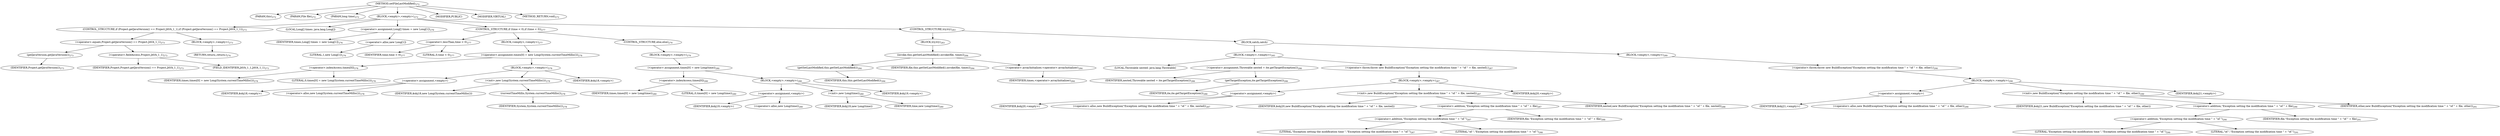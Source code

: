 digraph "setFileLastModified" {  
"494" [label = <(METHOD,setFileLastModified)<SUB>272</SUB>> ]
"32" [label = <(PARAM,this)<SUB>272</SUB>> ]
"495" [label = <(PARAM,File file)<SUB>272</SUB>> ]
"496" [label = <(PARAM,long time)<SUB>272</SUB>> ]
"497" [label = <(BLOCK,&lt;empty&gt;,&lt;empty&gt;)<SUB>272</SUB>> ]
"498" [label = <(CONTROL_STRUCTURE,if (Project.getJavaVersion() == Project.JAVA_1_1),if (Project.getJavaVersion() == Project.JAVA_1_1))<SUB>273</SUB>> ]
"499" [label = <(&lt;operator&gt;.equals,Project.getJavaVersion() == Project.JAVA_1_1)<SUB>273</SUB>> ]
"500" [label = <(getJavaVersion,getJavaVersion())<SUB>273</SUB>> ]
"501" [label = <(IDENTIFIER,Project,getJavaVersion())<SUB>273</SUB>> ]
"502" [label = <(&lt;operator&gt;.fieldAccess,Project.JAVA_1_1)<SUB>273</SUB>> ]
"503" [label = <(IDENTIFIER,Project,Project.getJavaVersion() == Project.JAVA_1_1)<SUB>273</SUB>> ]
"504" [label = <(FIELD_IDENTIFIER,JAVA_1_1,JAVA_1_1)<SUB>273</SUB>> ]
"505" [label = <(BLOCK,&lt;empty&gt;,&lt;empty&gt;)<SUB>273</SUB>> ]
"506" [label = <(RETURN,return;,return;)<SUB>274</SUB>> ]
"507" [label = <(LOCAL,Long[] times: java.lang.Long[])> ]
"508" [label = <(&lt;operator&gt;.assignment,Long[] times = new Long[1])<SUB>276</SUB>> ]
"509" [label = <(IDENTIFIER,times,Long[] times = new Long[1])<SUB>276</SUB>> ]
"510" [label = <(&lt;operator&gt;.alloc,new Long[1])> ]
"511" [label = <(LITERAL,1,new Long[1])<SUB>276</SUB>> ]
"512" [label = <(CONTROL_STRUCTURE,if (time &lt; 0),if (time &lt; 0))<SUB>277</SUB>> ]
"513" [label = <(&lt;operator&gt;.lessThan,time &lt; 0)<SUB>277</SUB>> ]
"514" [label = <(IDENTIFIER,time,time &lt; 0)<SUB>277</SUB>> ]
"515" [label = <(LITERAL,0,time &lt; 0)<SUB>277</SUB>> ]
"516" [label = <(BLOCK,&lt;empty&gt;,&lt;empty&gt;)<SUB>277</SUB>> ]
"517" [label = <(&lt;operator&gt;.assignment,times[0] = new Long(System.currentTimeMillis()))<SUB>278</SUB>> ]
"518" [label = <(&lt;operator&gt;.indexAccess,times[0])<SUB>278</SUB>> ]
"519" [label = <(IDENTIFIER,times,times[0] = new Long(System.currentTimeMillis()))<SUB>278</SUB>> ]
"520" [label = <(LITERAL,0,times[0] = new Long(System.currentTimeMillis()))<SUB>278</SUB>> ]
"521" [label = <(BLOCK,&lt;empty&gt;,&lt;empty&gt;)<SUB>278</SUB>> ]
"522" [label = <(&lt;operator&gt;.assignment,&lt;empty&gt;)> ]
"523" [label = <(IDENTIFIER,$obj18,&lt;empty&gt;)> ]
"524" [label = <(&lt;operator&gt;.alloc,new Long(System.currentTimeMillis()))<SUB>278</SUB>> ]
"525" [label = <(&lt;init&gt;,new Long(System.currentTimeMillis()))<SUB>278</SUB>> ]
"526" [label = <(IDENTIFIER,$obj18,new Long(System.currentTimeMillis()))> ]
"527" [label = <(currentTimeMillis,System.currentTimeMillis())<SUB>278</SUB>> ]
"528" [label = <(IDENTIFIER,System,System.currentTimeMillis())<SUB>278</SUB>> ]
"529" [label = <(IDENTIFIER,$obj18,&lt;empty&gt;)> ]
"530" [label = <(CONTROL_STRUCTURE,else,else)<SUB>279</SUB>> ]
"531" [label = <(BLOCK,&lt;empty&gt;,&lt;empty&gt;)<SUB>279</SUB>> ]
"532" [label = <(&lt;operator&gt;.assignment,times[0] = new Long(time))<SUB>280</SUB>> ]
"533" [label = <(&lt;operator&gt;.indexAccess,times[0])<SUB>280</SUB>> ]
"534" [label = <(IDENTIFIER,times,times[0] = new Long(time))<SUB>280</SUB>> ]
"535" [label = <(LITERAL,0,times[0] = new Long(time))<SUB>280</SUB>> ]
"536" [label = <(BLOCK,&lt;empty&gt;,&lt;empty&gt;)<SUB>280</SUB>> ]
"537" [label = <(&lt;operator&gt;.assignment,&lt;empty&gt;)> ]
"538" [label = <(IDENTIFIER,$obj19,&lt;empty&gt;)> ]
"539" [label = <(&lt;operator&gt;.alloc,new Long(time))<SUB>280</SUB>> ]
"540" [label = <(&lt;init&gt;,new Long(time))<SUB>280</SUB>> ]
"541" [label = <(IDENTIFIER,$obj19,new Long(time))> ]
"542" [label = <(IDENTIFIER,time,new Long(time))<SUB>280</SUB>> ]
"543" [label = <(IDENTIFIER,$obj19,&lt;empty&gt;)> ]
"544" [label = <(CONTROL_STRUCTURE,try,try)<SUB>283</SUB>> ]
"545" [label = <(BLOCK,try,try)<SUB>283</SUB>> ]
"546" [label = <(invoke,this.getSetLastModified().invoke(file, times))<SUB>284</SUB>> ]
"547" [label = <(getSetLastModified,this.getSetLastModified())<SUB>284</SUB>> ]
"31" [label = <(IDENTIFIER,this,this.getSetLastModified())<SUB>284</SUB>> ]
"548" [label = <(IDENTIFIER,file,this.getSetLastModified().invoke(file, times))<SUB>284</SUB>> ]
"549" [label = <(&lt;operator&gt;.arrayInitializer,&lt;operator&gt;.arrayInitializer)<SUB>284</SUB>> ]
"550" [label = <(IDENTIFIER,times,&lt;operator&gt;.arrayInitializer)<SUB>284</SUB>> ]
"551" [label = <(BLOCK,catch,catch)> ]
"552" [label = <(BLOCK,&lt;empty&gt;,&lt;empty&gt;)<SUB>285</SUB>> ]
"553" [label = <(LOCAL,Throwable nested: java.lang.Throwable)> ]
"554" [label = <(&lt;operator&gt;.assignment,Throwable nested = ite.getTargetException())<SUB>286</SUB>> ]
"555" [label = <(IDENTIFIER,nested,Throwable nested = ite.getTargetException())<SUB>286</SUB>> ]
"556" [label = <(getTargetException,ite.getTargetException())<SUB>286</SUB>> ]
"557" [label = <(IDENTIFIER,ite,ite.getTargetException())<SUB>286</SUB>> ]
"558" [label = <(&lt;operator&gt;.throw,throw new BuildException(&quot;Exception setting the modification time &quot; + &quot;of &quot; + file, nested);)<SUB>287</SUB>> ]
"559" [label = <(BLOCK,&lt;empty&gt;,&lt;empty&gt;)<SUB>287</SUB>> ]
"560" [label = <(&lt;operator&gt;.assignment,&lt;empty&gt;)> ]
"561" [label = <(IDENTIFIER,$obj20,&lt;empty&gt;)> ]
"562" [label = <(&lt;operator&gt;.alloc,new BuildException(&quot;Exception setting the modification time &quot; + &quot;of &quot; + file, nested))<SUB>287</SUB>> ]
"563" [label = <(&lt;init&gt;,new BuildException(&quot;Exception setting the modification time &quot; + &quot;of &quot; + file, nested))<SUB>287</SUB>> ]
"564" [label = <(IDENTIFIER,$obj20,new BuildException(&quot;Exception setting the modification time &quot; + &quot;of &quot; + file, nested))> ]
"565" [label = <(&lt;operator&gt;.addition,&quot;Exception setting the modification time &quot; + &quot;of &quot; + file)<SUB>287</SUB>> ]
"566" [label = <(&lt;operator&gt;.addition,&quot;Exception setting the modification time &quot; + &quot;of &quot;)<SUB>287</SUB>> ]
"567" [label = <(LITERAL,&quot;Exception setting the modification time &quot;,&quot;Exception setting the modification time &quot; + &quot;of &quot;)<SUB>287</SUB>> ]
"568" [label = <(LITERAL,&quot;of &quot;,&quot;Exception setting the modification time &quot; + &quot;of &quot;)<SUB>288</SUB>> ]
"569" [label = <(IDENTIFIER,file,&quot;Exception setting the modification time &quot; + &quot;of &quot; + file)<SUB>288</SUB>> ]
"570" [label = <(IDENTIFIER,nested,new BuildException(&quot;Exception setting the modification time &quot; + &quot;of &quot; + file, nested))<SUB>288</SUB>> ]
"571" [label = <(IDENTIFIER,$obj20,&lt;empty&gt;)> ]
"572" [label = <(BLOCK,&lt;empty&gt;,&lt;empty&gt;)<SUB>289</SUB>> ]
"573" [label = <(&lt;operator&gt;.throw,throw new BuildException(&quot;Exception setting the modification time &quot; + &quot;of &quot; + file, other);)<SUB>290</SUB>> ]
"574" [label = <(BLOCK,&lt;empty&gt;,&lt;empty&gt;)<SUB>290</SUB>> ]
"575" [label = <(&lt;operator&gt;.assignment,&lt;empty&gt;)> ]
"576" [label = <(IDENTIFIER,$obj21,&lt;empty&gt;)> ]
"577" [label = <(&lt;operator&gt;.alloc,new BuildException(&quot;Exception setting the modification time &quot; + &quot;of &quot; + file, other))<SUB>290</SUB>> ]
"578" [label = <(&lt;init&gt;,new BuildException(&quot;Exception setting the modification time &quot; + &quot;of &quot; + file, other))<SUB>290</SUB>> ]
"579" [label = <(IDENTIFIER,$obj21,new BuildException(&quot;Exception setting the modification time &quot; + &quot;of &quot; + file, other))> ]
"580" [label = <(&lt;operator&gt;.addition,&quot;Exception setting the modification time &quot; + &quot;of &quot; + file)<SUB>290</SUB>> ]
"581" [label = <(&lt;operator&gt;.addition,&quot;Exception setting the modification time &quot; + &quot;of &quot;)<SUB>290</SUB>> ]
"582" [label = <(LITERAL,&quot;Exception setting the modification time &quot;,&quot;Exception setting the modification time &quot; + &quot;of &quot;)<SUB>290</SUB>> ]
"583" [label = <(LITERAL,&quot;of &quot;,&quot;Exception setting the modification time &quot; + &quot;of &quot;)<SUB>291</SUB>> ]
"584" [label = <(IDENTIFIER,file,&quot;Exception setting the modification time &quot; + &quot;of &quot; + file)<SUB>291</SUB>> ]
"585" [label = <(IDENTIFIER,other,new BuildException(&quot;Exception setting the modification time &quot; + &quot;of &quot; + file, other))<SUB>291</SUB>> ]
"586" [label = <(IDENTIFIER,$obj21,&lt;empty&gt;)> ]
"587" [label = <(MODIFIER,PUBLIC)> ]
"588" [label = <(MODIFIER,VIRTUAL)> ]
"589" [label = <(METHOD_RETURN,void)<SUB>272</SUB>> ]
  "494" -> "32" 
  "494" -> "495" 
  "494" -> "496" 
  "494" -> "497" 
  "494" -> "587" 
  "494" -> "588" 
  "494" -> "589" 
  "497" -> "498" 
  "497" -> "507" 
  "497" -> "508" 
  "497" -> "512" 
  "497" -> "544" 
  "498" -> "499" 
  "498" -> "505" 
  "499" -> "500" 
  "499" -> "502" 
  "500" -> "501" 
  "502" -> "503" 
  "502" -> "504" 
  "505" -> "506" 
  "508" -> "509" 
  "508" -> "510" 
  "510" -> "511" 
  "512" -> "513" 
  "512" -> "516" 
  "512" -> "530" 
  "513" -> "514" 
  "513" -> "515" 
  "516" -> "517" 
  "517" -> "518" 
  "517" -> "521" 
  "518" -> "519" 
  "518" -> "520" 
  "521" -> "522" 
  "521" -> "525" 
  "521" -> "529" 
  "522" -> "523" 
  "522" -> "524" 
  "525" -> "526" 
  "525" -> "527" 
  "527" -> "528" 
  "530" -> "531" 
  "531" -> "532" 
  "532" -> "533" 
  "532" -> "536" 
  "533" -> "534" 
  "533" -> "535" 
  "536" -> "537" 
  "536" -> "540" 
  "536" -> "543" 
  "537" -> "538" 
  "537" -> "539" 
  "540" -> "541" 
  "540" -> "542" 
  "544" -> "545" 
  "544" -> "551" 
  "545" -> "546" 
  "546" -> "547" 
  "546" -> "548" 
  "546" -> "549" 
  "547" -> "31" 
  "549" -> "550" 
  "551" -> "552" 
  "551" -> "572" 
  "552" -> "553" 
  "552" -> "554" 
  "552" -> "558" 
  "554" -> "555" 
  "554" -> "556" 
  "556" -> "557" 
  "558" -> "559" 
  "559" -> "560" 
  "559" -> "563" 
  "559" -> "571" 
  "560" -> "561" 
  "560" -> "562" 
  "563" -> "564" 
  "563" -> "565" 
  "563" -> "570" 
  "565" -> "566" 
  "565" -> "569" 
  "566" -> "567" 
  "566" -> "568" 
  "572" -> "573" 
  "573" -> "574" 
  "574" -> "575" 
  "574" -> "578" 
  "574" -> "586" 
  "575" -> "576" 
  "575" -> "577" 
  "578" -> "579" 
  "578" -> "580" 
  "578" -> "585" 
  "580" -> "581" 
  "580" -> "584" 
  "581" -> "582" 
  "581" -> "583" 
}
